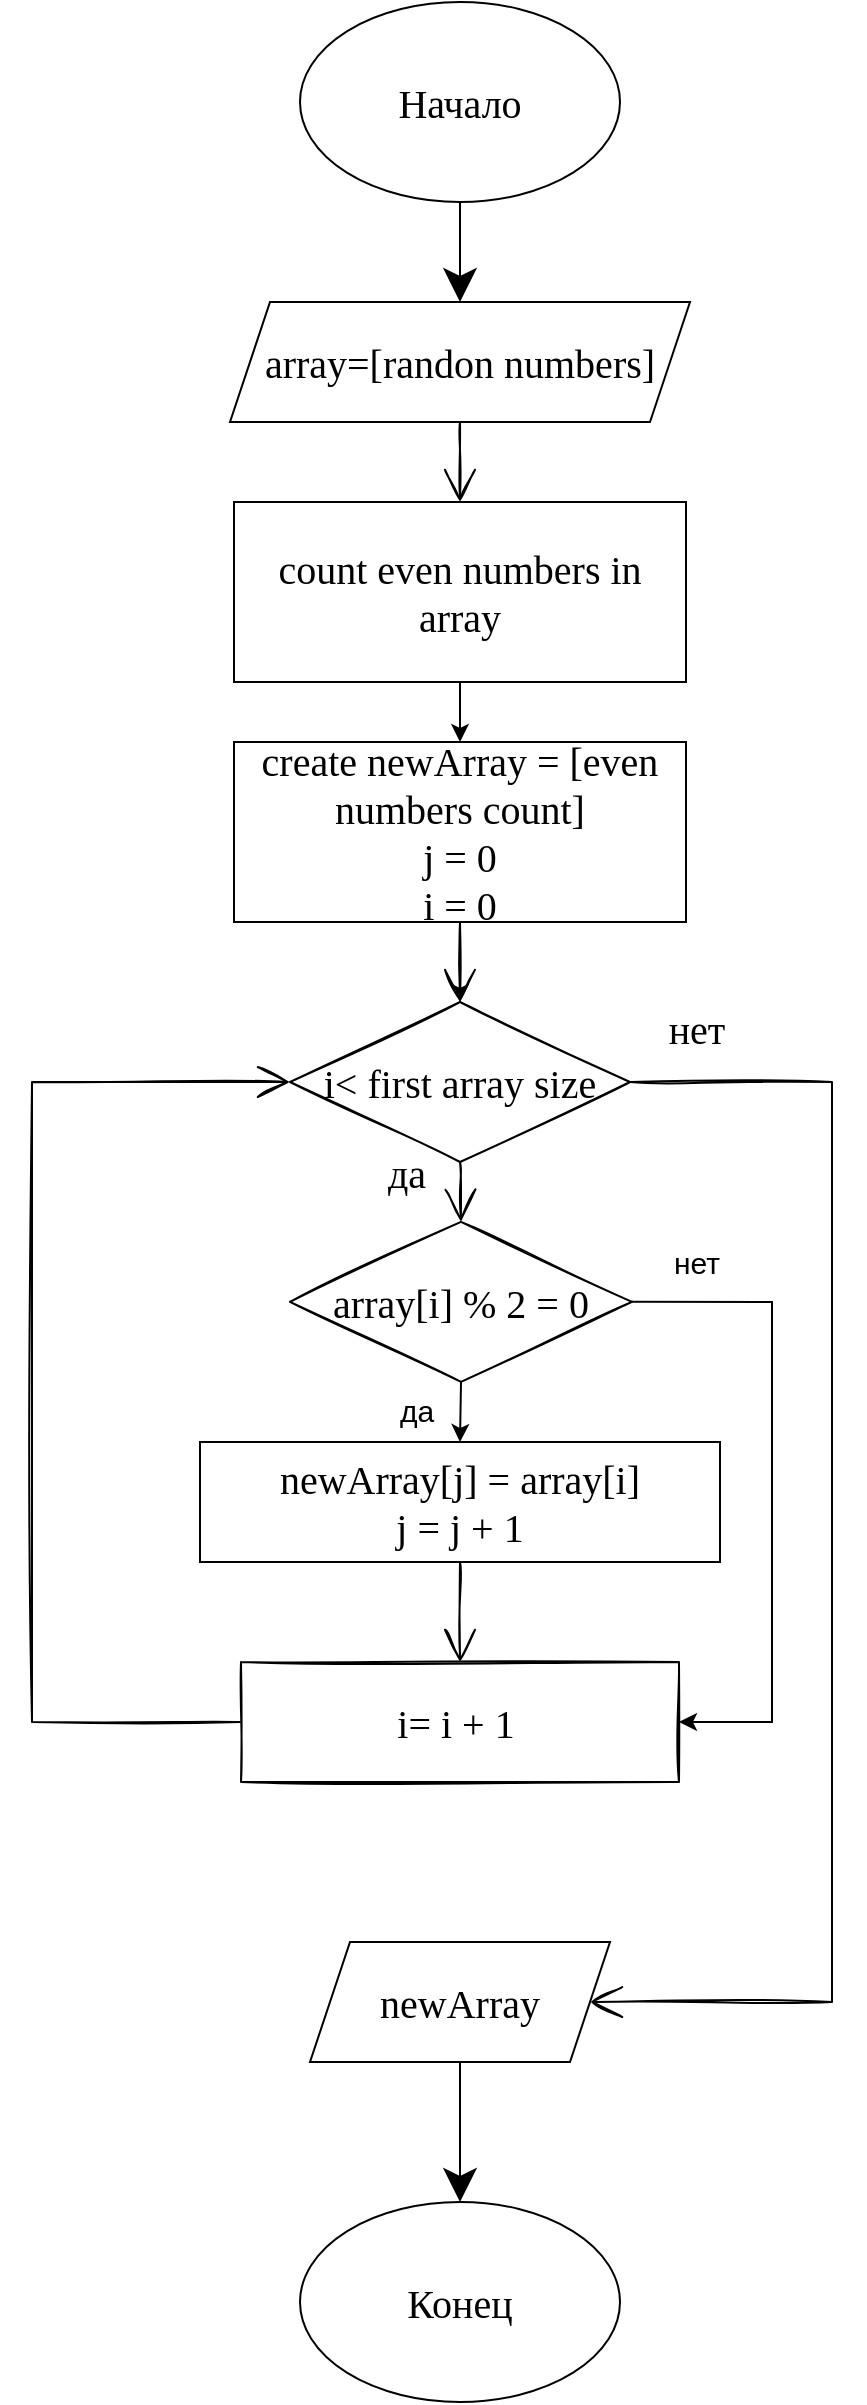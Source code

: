 <mxfile>
    <diagram id="Gfz8SiT2uBFI0sTCdDB_" name="Страница 1">
        <mxGraphModel dx="762" dy="1562" grid="1" gridSize="10" guides="1" tooltips="1" connect="1" arrows="1" fold="1" page="1" pageScale="1" pageWidth="827" pageHeight="1169" math="0" shadow="0">
            <root>
                <mxCell id="0"/>
                <mxCell id="1" parent="0"/>
                <mxCell id="2" style="edgeStyle=none;rounded=0;sketch=1;hachureGap=4;orthogonalLoop=1;jettySize=auto;html=1;exitX=0.5;exitY=1;exitDx=0;exitDy=0;entryX=0.5;entryY=0;entryDx=0;entryDy=0;fontFamily=Times New Roman;fontSize=20;endArrow=open;startSize=14;endSize=14;sourcePerimeterSpacing=8;targetPerimeterSpacing=8;" edge="1" parent="1" source="3" target="19">
                    <mxGeometry relative="1" as="geometry"/>
                </mxCell>
                <mxCell id="3" value="&lt;font style=&quot;vertical-align: inherit ; font-size: 20px&quot;&gt;&lt;font style=&quot;vertical-align: inherit ; font-size: 20px&quot;&gt;newArray[j] = array[i]&lt;br&gt;j = j + 1&lt;br style=&quot;font-size: 20px&quot;&gt;&lt;/font&gt;&lt;/font&gt;" style="rounded=0;whiteSpace=wrap;html=1;hachureGap=4;fontFamily=Times New Roman;fontSize=20;" vertex="1" parent="1">
                    <mxGeometry x="244" y="-410" width="260" height="60" as="geometry"/>
                </mxCell>
                <mxCell id="4" style="edgeStyle=none;rounded=0;sketch=1;hachureGap=4;orthogonalLoop=1;jettySize=auto;html=1;exitX=0.5;exitY=1;exitDx=0;exitDy=0;entryX=0.5;entryY=0;entryDx=0;entryDy=0;fontFamily=Times New Roman;fontSize=20;endArrow=open;startSize=14;endSize=14;sourcePerimeterSpacing=8;targetPerimeterSpacing=8;" edge="1" parent="1" source="5" target="12">
                    <mxGeometry relative="1" as="geometry"/>
                </mxCell>
                <mxCell id="5" value="array=[randon numbers]" style="shape=parallelogram;perimeter=parallelogramPerimeter;whiteSpace=wrap;html=1;fixedSize=1;hachureGap=4;fontFamily=Times New Roman;fontSize=20;" vertex="1" parent="1">
                    <mxGeometry x="259" y="-980" width="230" height="60" as="geometry"/>
                </mxCell>
                <mxCell id="6" value="" style="endArrow=classic;html=1;rounded=0;hachureGap=4;fontFamily=Times New Roman;fontSize=20;startSize=14;endSize=14;sourcePerimeterSpacing=8;targetPerimeterSpacing=8;entryX=0.5;entryY=0;entryDx=0;entryDy=0;exitX=0.5;exitY=1;exitDx=0;exitDy=0;" edge="1" parent="1" source="7" target="5">
                    <mxGeometry width="50" height="50" relative="1" as="geometry">
                        <mxPoint x="214" y="-669" as="sourcePoint"/>
                        <mxPoint x="154" y="-669" as="targetPoint"/>
                    </mxGeometry>
                </mxCell>
                <mxCell id="7" value="&lt;font style=&quot;vertical-align: inherit; font-size: 20px;&quot;&gt;&lt;font style=&quot;vertical-align: inherit; font-size: 20px;&quot;&gt;Начало&lt;/font&gt;&lt;/font&gt;" style="ellipse;whiteSpace=wrap;html=1;hachureGap=4;fontFamily=Times New Roman;fontSize=20;" vertex="1" parent="1">
                    <mxGeometry x="294" y="-1130" width="160" height="100" as="geometry"/>
                </mxCell>
                <mxCell id="8" value="newArray" style="shape=parallelogram;perimeter=parallelogramPerimeter;whiteSpace=wrap;html=1;fixedSize=1;hachureGap=4;fontFamily=Times New Roman;fontSize=20;" vertex="1" parent="1">
                    <mxGeometry x="299" y="-160" width="150" height="60" as="geometry"/>
                </mxCell>
                <mxCell id="9" value="Конец" style="ellipse;whiteSpace=wrap;html=1;hachureGap=4;fontFamily=Times New Roman;fontSize=20;" vertex="1" parent="1">
                    <mxGeometry x="294" y="-30" width="160" height="100" as="geometry"/>
                </mxCell>
                <mxCell id="10" value="" style="endArrow=classic;html=1;rounded=0;hachureGap=4;fontFamily=Times New Roman;fontSize=20;startSize=14;endSize=14;sourcePerimeterSpacing=8;targetPerimeterSpacing=8;exitX=0.5;exitY=1;exitDx=0;exitDy=0;entryX=0.5;entryY=0;entryDx=0;entryDy=0;" edge="1" parent="1" source="8" target="9">
                    <mxGeometry width="50" height="50" relative="1" as="geometry">
                        <mxPoint x="356" y="-197" as="sourcePoint"/>
                        <mxPoint x="356" y="-91" as="targetPoint"/>
                    </mxGeometry>
                </mxCell>
                <mxCell id="11" style="edgeStyle=none;rounded=0;sketch=1;hachureGap=4;orthogonalLoop=1;jettySize=auto;html=1;entryX=0.5;entryY=0;entryDx=0;entryDy=0;fontFamily=Times New Roman;fontSize=20;endArrow=open;startSize=14;endSize=14;sourcePerimeterSpacing=8;targetPerimeterSpacing=8;exitX=0.5;exitY=1;exitDx=0;exitDy=0;" edge="1" parent="1" source="20" target="16">
                    <mxGeometry relative="1" as="geometry">
                        <mxPoint x="374" y="-660" as="sourcePoint"/>
                    </mxGeometry>
                </mxCell>
                <mxCell id="23" value="" style="edgeStyle=none;html=1;exitX=0.5;exitY=1;exitDx=0;exitDy=0;entryX=0.5;entryY=0;entryDx=0;entryDy=0;" edge="1" parent="1" source="12" target="20">
                    <mxGeometry relative="1" as="geometry"/>
                </mxCell>
                <mxCell id="12" value="&lt;div style=&quot;text-align: left&quot;&gt;&lt;/div&gt;&lt;font style=&quot;vertical-align: inherit ; font-size: 20px&quot;&gt;&lt;font style=&quot;vertical-align: inherit ; font-size: 20px&quot;&gt;count even numbers in array&lt;br style=&quot;font-size: 20px&quot;&gt;&lt;/font&gt;&lt;/font&gt;" style="rounded=0;whiteSpace=wrap;html=1;hachureGap=4;fontFamily=Times New Roman;fontSize=20;" vertex="1" parent="1">
                    <mxGeometry x="261" y="-880" width="226" height="90" as="geometry"/>
                </mxCell>
                <mxCell id="13" style="edgeStyle=none;rounded=0;sketch=1;hachureGap=4;orthogonalLoop=1;jettySize=auto;html=1;exitX=0.5;exitY=1;exitDx=0;exitDy=0;fontFamily=Times New Roman;fontSize=20;endArrow=open;startSize=14;endSize=14;sourcePerimeterSpacing=8;targetPerimeterSpacing=8;entryX=0.5;entryY=0;entryDx=0;entryDy=0;" edge="1" parent="1" source="16" target="24">
                    <mxGeometry relative="1" as="geometry">
                        <mxPoint x="374" y="-520" as="targetPoint"/>
                    </mxGeometry>
                </mxCell>
                <mxCell id="14" value="да&lt;br style=&quot;font-size: 20px;&quot;&gt;" style="edgeLabel;html=1;align=center;verticalAlign=middle;resizable=0;points=[];fontSize=20;fontFamily=Times New Roman;" vertex="1" connectable="0" parent="13">
                    <mxGeometry x="0.481" relative="1" as="geometry">
                        <mxPoint x="-28" y="-17" as="offset"/>
                    </mxGeometry>
                </mxCell>
                <mxCell id="15" style="edgeStyle=none;sketch=1;hachureGap=4;orthogonalLoop=1;jettySize=auto;html=1;exitX=1;exitY=0.5;exitDx=0;exitDy=0;entryX=1;entryY=0.5;entryDx=0;entryDy=0;fontFamily=Times New Roman;fontSize=20;endArrow=open;startSize=14;endSize=14;sourcePerimeterSpacing=8;targetPerimeterSpacing=8;rounded=0;" edge="1" parent="1" source="16" target="8">
                    <mxGeometry relative="1" as="geometry">
                        <Array as="points">
                            <mxPoint x="560" y="-590"/>
                            <mxPoint x="560" y="-130"/>
                        </Array>
                    </mxGeometry>
                </mxCell>
                <mxCell id="16" value="i&amp;lt; first array size" style="rhombus;whiteSpace=wrap;html=1;sketch=1;hachureGap=4;fontFamily=Times New Roman;fontSize=20;" vertex="1" parent="1">
                    <mxGeometry x="289" y="-630" width="170" height="80" as="geometry"/>
                </mxCell>
                <mxCell id="17" value="нет" style="edgeLabel;html=1;align=center;verticalAlign=middle;resizable=0;points=[];fontSize=20;fontFamily=Times New Roman;" vertex="1" connectable="0" parent="1">
                    <mxGeometry x="360.216" y="-520.066" as="geometry">
                        <mxPoint x="132" y="-97" as="offset"/>
                    </mxGeometry>
                </mxCell>
                <mxCell id="18" style="edgeStyle=none;rounded=0;sketch=1;hachureGap=4;orthogonalLoop=1;jettySize=auto;html=1;exitX=0;exitY=0.5;exitDx=0;exitDy=0;entryX=0;entryY=0.5;entryDx=0;entryDy=0;fontFamily=Times New Roman;fontSize=20;endArrow=open;startSize=14;endSize=14;sourcePerimeterSpacing=8;targetPerimeterSpacing=8;" edge="1" parent="1" source="19" target="16">
                    <mxGeometry relative="1" as="geometry">
                        <Array as="points">
                            <mxPoint x="160" y="-270"/>
                            <mxPoint x="160" y="-590"/>
                        </Array>
                    </mxGeometry>
                </mxCell>
                <mxCell id="19" value="i= i + 1&amp;nbsp;" style="rounded=0;whiteSpace=wrap;html=1;sketch=1;hachureGap=4;fontFamily=Times New Roman;fontSize=20;" vertex="1" parent="1">
                    <mxGeometry x="264.5" y="-300" width="219" height="60" as="geometry"/>
                </mxCell>
                <mxCell id="21" value="" style="edgeStyle=none;html=1;" edge="1" parent="1" source="20" target="16">
                    <mxGeometry relative="1" as="geometry"/>
                </mxCell>
                <mxCell id="20" value="&lt;div style=&quot;text-align: left&quot;&gt;&lt;/div&gt;&lt;font style=&quot;vertical-align: inherit ; font-size: 20px&quot;&gt;&lt;font style=&quot;vertical-align: inherit ; font-size: 20px&quot;&gt;create newArray = [even numbers count]&lt;br&gt;j = 0&lt;br&gt;i = 0&lt;br style=&quot;font-size: 20px&quot;&gt;&lt;/font&gt;&lt;/font&gt;" style="rounded=0;whiteSpace=wrap;html=1;hachureGap=4;fontFamily=Times New Roman;fontSize=20;" vertex="1" parent="1">
                    <mxGeometry x="261" y="-760" width="226" height="90" as="geometry"/>
                </mxCell>
                <mxCell id="26" style="edgeStyle=none;html=1;exitX=1;exitY=0.5;exitDx=0;exitDy=0;entryX=1;entryY=0.5;entryDx=0;entryDy=0;rounded=0;" edge="1" parent="1" source="24" target="19">
                    <mxGeometry relative="1" as="geometry">
                        <Array as="points">
                            <mxPoint x="530" y="-480"/>
                            <mxPoint x="530" y="-270"/>
                        </Array>
                    </mxGeometry>
                </mxCell>
                <mxCell id="27" value="&lt;font style=&quot;font-size: 15px&quot;&gt;нет&lt;/font&gt;" style="edgeLabel;html=1;align=center;verticalAlign=middle;resizable=0;points=[];" vertex="1" connectable="0" parent="26">
                    <mxGeometry x="-0.676" y="2" relative="1" as="geometry">
                        <mxPoint x="-21" y="-18" as="offset"/>
                    </mxGeometry>
                </mxCell>
                <mxCell id="28" style="edgeStyle=none;rounded=0;html=1;exitX=0.5;exitY=1;exitDx=0;exitDy=0;entryX=0.5;entryY=0;entryDx=0;entryDy=0;fontSize=15;" edge="1" parent="1" source="24" target="3">
                    <mxGeometry relative="1" as="geometry"/>
                </mxCell>
                <mxCell id="24" value="array[i] % 2 = 0" style="rhombus;whiteSpace=wrap;html=1;sketch=1;hachureGap=4;fontFamily=Times New Roman;fontSize=20;" vertex="1" parent="1">
                    <mxGeometry x="289" y="-520.07" width="171" height="80" as="geometry"/>
                </mxCell>
                <mxCell id="29" value="&lt;span style=&quot;font-size: 15px&quot;&gt;да&lt;/span&gt;" style="edgeLabel;html=1;align=center;verticalAlign=middle;resizable=0;points=[];" vertex="1" connectable="0" parent="1">
                    <mxGeometry x="510.002" y="-490.0" as="geometry">
                        <mxPoint x="-158" y="64" as="offset"/>
                    </mxGeometry>
                </mxCell>
            </root>
        </mxGraphModel>
    </diagram>
</mxfile>